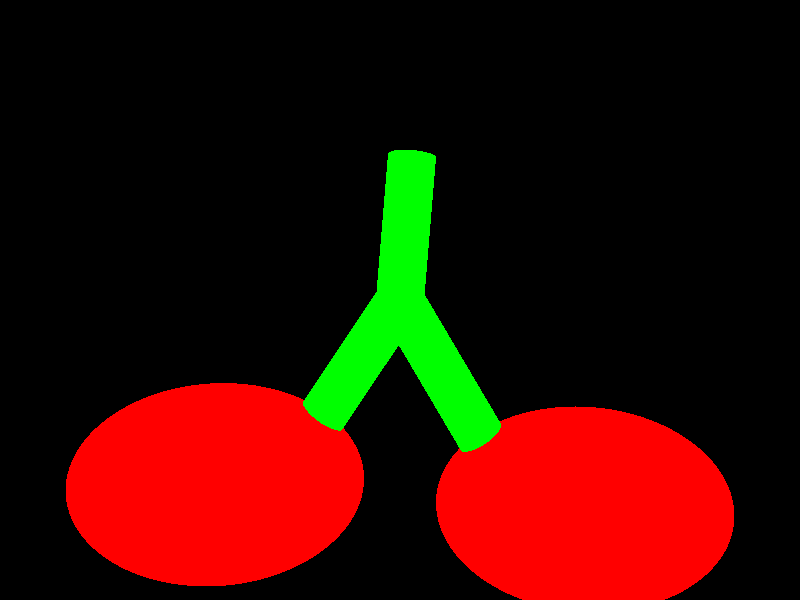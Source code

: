 #include "shapes.inc"
#include "colors.inc"
#include "finish.inc"

camera { location <0, 0, -5> look_at <0, 0, 0> }
light_source { <2, 2, -5> color White }

sphere { < -1, -1.5, 0>, 0.8 pigment { Red } finish { Shiny } scale <1.5, 1, 1> }
sphere { < 1, -1.7, 0>, 0.8 pigment { Red } finish { Shiny } scale <1.5, 1, 1> }
cylinder { <0, 0, 0> <0.1, 1.2, 0>, 0.2 pigment { Green } finish { Shiny } }
cylinder { <0, 0, 0> <-1, -1.5, 0>, 0.2 pigment { Green } finish { Shiny } }
cylinder { <0, 0, 0> <1, -1.7,  0>, 0.2 pigment { Green } finish { Shiny } }
